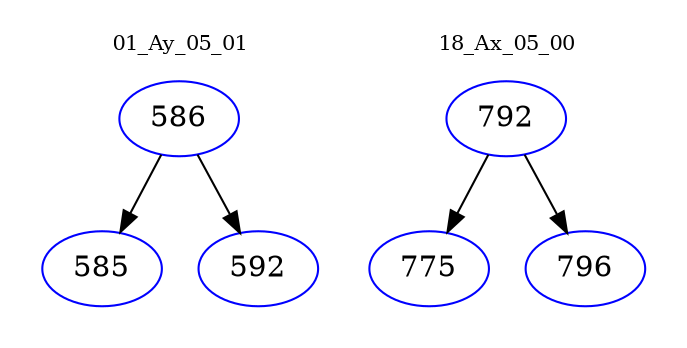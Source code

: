 digraph{
subgraph cluster_0 {
color = white
label = "01_Ay_05_01";
fontsize=10;
T0_586 [label="586", color="blue"]
T0_586 -> T0_585 [color="black"]
T0_585 [label="585", color="blue"]
T0_586 -> T0_592 [color="black"]
T0_592 [label="592", color="blue"]
}
subgraph cluster_1 {
color = white
label = "18_Ax_05_00";
fontsize=10;
T1_792 [label="792", color="blue"]
T1_792 -> T1_775 [color="black"]
T1_775 [label="775", color="blue"]
T1_792 -> T1_796 [color="black"]
T1_796 [label="796", color="blue"]
}
}
